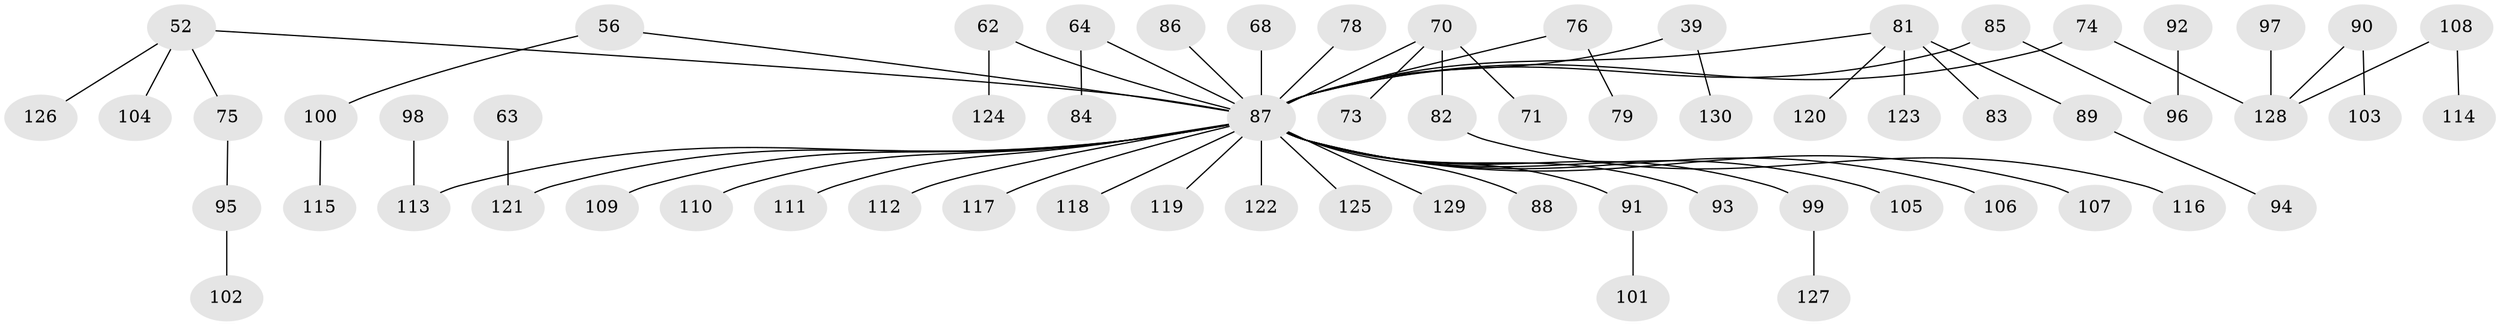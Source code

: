 // original degree distribution, {8: 0.015384615384615385, 6: 0.007692307692307693, 5: 0.023076923076923078, 4: 0.09230769230769231, 3: 0.13076923076923078, 1: 0.5230769230769231, 2: 0.2076923076923077}
// Generated by graph-tools (version 1.1) at 2025/52/03/09/25 04:52:25]
// undirected, 65 vertices, 64 edges
graph export_dot {
graph [start="1"]
  node [color=gray90,style=filled];
  39;
  52 [super="+36"];
  56;
  62;
  63;
  64 [super="+55"];
  68;
  70;
  71;
  73;
  74 [super="+30"];
  75;
  76;
  78;
  79;
  81 [super="+69"];
  82;
  83;
  84;
  85 [super="+35"];
  86;
  87 [super="+4+28+37+46+17+67+25+33+48+47+50+53+57+59+54+60+61+72+66"];
  88;
  89;
  90;
  91;
  92;
  93;
  94;
  95;
  96 [super="+77"];
  97;
  98;
  99 [super="+58"];
  100;
  101;
  102;
  103;
  104;
  105;
  106;
  107;
  108;
  109;
  110;
  111;
  112;
  113 [super="+80"];
  114;
  115;
  116;
  117;
  118;
  119;
  120;
  121 [super="+43"];
  122;
  123;
  124;
  125;
  126;
  127;
  128 [super="+65"];
  129;
  130;
  39 -- 130;
  39 -- 87;
  52 -- 104;
  52 -- 126;
  52 -- 75;
  52 -- 87;
  56 -- 100;
  56 -- 87;
  62 -- 124;
  62 -- 87;
  63 -- 121;
  64 -- 84;
  64 -- 87;
  68 -- 87;
  70 -- 71;
  70 -- 73;
  70 -- 82;
  70 -- 87;
  74 -- 128;
  74 -- 87;
  75 -- 95;
  76 -- 79;
  76 -- 87;
  78 -- 87;
  81 -- 83;
  81 -- 89;
  81 -- 120;
  81 -- 123;
  81 -- 87;
  82 -- 116;
  85 -- 87;
  85 -- 96;
  86 -- 87;
  87 -- 112;
  87 -- 117;
  87 -- 129;
  87 -- 119;
  87 -- 91;
  87 -- 105;
  87 -- 106;
  87 -- 107;
  87 -- 111;
  87 -- 118;
  87 -- 125;
  87 -- 121;
  87 -- 99;
  87 -- 122;
  87 -- 109;
  87 -- 110;
  87 -- 88;
  87 -- 113;
  87 -- 93;
  89 -- 94;
  90 -- 103;
  90 -- 128;
  91 -- 101;
  92 -- 96;
  95 -- 102;
  97 -- 128;
  98 -- 113;
  99 -- 127;
  100 -- 115;
  108 -- 114;
  108 -- 128;
}
